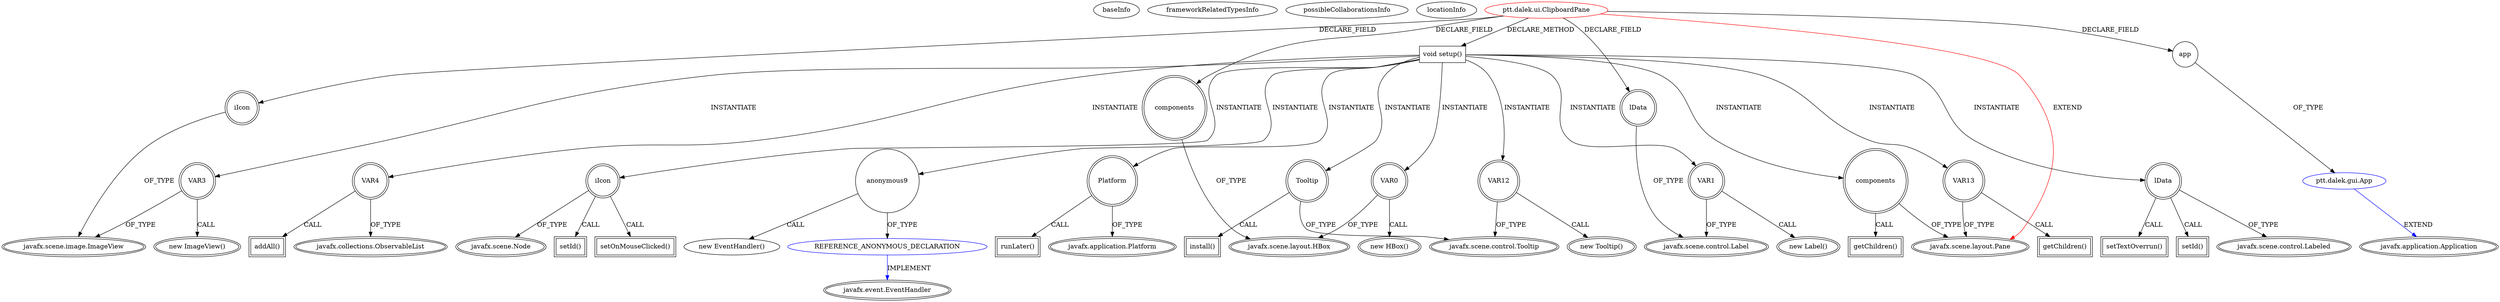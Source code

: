 digraph {
baseInfo[graphId=1051,category="extension_graph",isAnonymous=false,possibleRelation=true]
frameworkRelatedTypesInfo[0="javafx.scene.layout.Pane"]
possibleCollaborationsInfo[0="1051~CLIENT_METHOD_DECLARATION-INSTANTIATION-~javafx.scene.layout.Pane ~javafx.event.EventHandler ~false~true",1="1051~FIELD_DECLARATION-~javafx.scene.layout.Pane ~javafx.application.Application ~false~false"]
locationInfo[projectName="Ollowayne-dalekPTT",filePath="/Ollowayne-dalekPTT/dalekPTT-master/src/ptt/dalek/ui/ClipboardPane.java",contextSignature="ClipboardPane",graphId="1051"]
0[label="ptt.dalek.ui.ClipboardPane",vertexType="ROOT_CLIENT_CLASS_DECLARATION",isFrameworkType=false,color=red]
1[label="javafx.scene.layout.Pane",vertexType="FRAMEWORK_CLASS_TYPE",isFrameworkType=true,peripheries=2]
2[label="app",vertexType="FIELD_DECLARATION",isFrameworkType=false,shape=circle]
3[label="ptt.dalek.gui.App",vertexType="REFERENCE_CLIENT_CLASS_DECLARATION",isFrameworkType=false,color=blue]
4[label="javafx.application.Application",vertexType="FRAMEWORK_CLASS_TYPE",isFrameworkType=true,peripheries=2]
5[label="components",vertexType="FIELD_DECLARATION",isFrameworkType=true,peripheries=2,shape=circle]
6[label="javafx.scene.layout.HBox",vertexType="FRAMEWORK_CLASS_TYPE",isFrameworkType=true,peripheries=2]
7[label="iIcon",vertexType="FIELD_DECLARATION",isFrameworkType=true,peripheries=2,shape=circle]
8[label="javafx.scene.image.ImageView",vertexType="FRAMEWORK_CLASS_TYPE",isFrameworkType=true,peripheries=2]
9[label="lData",vertexType="FIELD_DECLARATION",isFrameworkType=true,peripheries=2,shape=circle]
10[label="javafx.scene.control.Label",vertexType="FRAMEWORK_CLASS_TYPE",isFrameworkType=true,peripheries=2]
11[label="void setup()",vertexType="CLIENT_METHOD_DECLARATION",isFrameworkType=false,shape=box]
13[label="VAR0",vertexType="VARIABLE_EXPRESION",isFrameworkType=true,peripheries=2,shape=circle]
12[label="new HBox()",vertexType="CONSTRUCTOR_CALL",isFrameworkType=true,peripheries=2]
16[label="VAR1",vertexType="VARIABLE_EXPRESION",isFrameworkType=true,peripheries=2,shape=circle]
15[label="new Label()",vertexType="CONSTRUCTOR_CALL",isFrameworkType=true,peripheries=2]
18[label="lData",vertexType="VARIABLE_EXPRESION",isFrameworkType=true,peripheries=2,shape=circle]
20[label="javafx.scene.control.Labeled",vertexType="FRAMEWORK_CLASS_TYPE",isFrameworkType=true,peripheries=2]
19[label="setTextOverrun()",vertexType="INSIDE_CALL",isFrameworkType=true,peripheries=2,shape=box]
22[label="VAR3",vertexType="VARIABLE_EXPRESION",isFrameworkType=true,peripheries=2,shape=circle]
21[label="new ImageView()",vertexType="CONSTRUCTOR_CALL",isFrameworkType=true,peripheries=2]
24[label="VAR4",vertexType="VARIABLE_EXPRESION",isFrameworkType=true,peripheries=2,shape=circle]
26[label="javafx.collections.ObservableList",vertexType="FRAMEWORK_INTERFACE_TYPE",isFrameworkType=true,peripheries=2]
25[label="addAll()",vertexType="INSIDE_CALL",isFrameworkType=true,peripheries=2,shape=box]
27[label="components",vertexType="VARIABLE_EXPRESION",isFrameworkType=true,peripheries=2,shape=circle]
28[label="getChildren()",vertexType="INSIDE_CALL",isFrameworkType=true,peripheries=2,shape=box]
30[label="iIcon",vertexType="VARIABLE_EXPRESION",isFrameworkType=true,peripheries=2,shape=circle]
32[label="javafx.scene.Node",vertexType="FRAMEWORK_CLASS_TYPE",isFrameworkType=true,peripheries=2]
31[label="setId()",vertexType="INSIDE_CALL",isFrameworkType=true,peripheries=2,shape=box]
34[label="setId()",vertexType="INSIDE_CALL",isFrameworkType=true,peripheries=2,shape=box]
36[label="setOnMouseClicked()",vertexType="INSIDE_CALL",isFrameworkType=true,peripheries=2,shape=box]
38[label="anonymous9",vertexType="VARIABLE_EXPRESION",isFrameworkType=false,shape=circle]
39[label="REFERENCE_ANONYMOUS_DECLARATION",vertexType="REFERENCE_ANONYMOUS_DECLARATION",isFrameworkType=false,color=blue]
40[label="javafx.event.EventHandler",vertexType="FRAMEWORK_INTERFACE_TYPE",isFrameworkType=true,peripheries=2]
37[label="new EventHandler()",vertexType="CONSTRUCTOR_CALL",isFrameworkType=false]
41[label="Platform",vertexType="VARIABLE_EXPRESION",isFrameworkType=true,peripheries=2,shape=circle]
43[label="javafx.application.Platform",vertexType="FRAMEWORK_CLASS_TYPE",isFrameworkType=true,peripheries=2]
42[label="runLater()",vertexType="INSIDE_CALL",isFrameworkType=true,peripheries=2,shape=box]
44[label="Tooltip",vertexType="VARIABLE_EXPRESION",isFrameworkType=true,peripheries=2,shape=circle]
46[label="javafx.scene.control.Tooltip",vertexType="FRAMEWORK_CLASS_TYPE",isFrameworkType=true,peripheries=2]
45[label="install()",vertexType="INSIDE_CALL",isFrameworkType=true,peripheries=2,shape=box]
48[label="VAR12",vertexType="VARIABLE_EXPRESION",isFrameworkType=true,peripheries=2,shape=circle]
47[label="new Tooltip()",vertexType="CONSTRUCTOR_CALL",isFrameworkType=true,peripheries=2]
50[label="VAR13",vertexType="VARIABLE_EXPRESION",isFrameworkType=true,peripheries=2,shape=circle]
51[label="getChildren()",vertexType="INSIDE_CALL",isFrameworkType=true,peripheries=2,shape=box]
0->1[label="EXTEND",color=red]
0->2[label="DECLARE_FIELD"]
3->4[label="EXTEND",color=blue]
2->3[label="OF_TYPE"]
0->5[label="DECLARE_FIELD"]
5->6[label="OF_TYPE"]
0->7[label="DECLARE_FIELD"]
7->8[label="OF_TYPE"]
0->9[label="DECLARE_FIELD"]
9->10[label="OF_TYPE"]
0->11[label="DECLARE_METHOD"]
11->13[label="INSTANTIATE"]
13->6[label="OF_TYPE"]
13->12[label="CALL"]
11->16[label="INSTANTIATE"]
16->10[label="OF_TYPE"]
16->15[label="CALL"]
11->18[label="INSTANTIATE"]
18->20[label="OF_TYPE"]
18->19[label="CALL"]
11->22[label="INSTANTIATE"]
22->8[label="OF_TYPE"]
22->21[label="CALL"]
11->24[label="INSTANTIATE"]
24->26[label="OF_TYPE"]
24->25[label="CALL"]
11->27[label="INSTANTIATE"]
27->1[label="OF_TYPE"]
27->28[label="CALL"]
11->30[label="INSTANTIATE"]
30->32[label="OF_TYPE"]
30->31[label="CALL"]
18->34[label="CALL"]
30->36[label="CALL"]
11->38[label="INSTANTIATE"]
39->40[label="IMPLEMENT",color=blue]
38->39[label="OF_TYPE"]
38->37[label="CALL"]
11->41[label="INSTANTIATE"]
41->43[label="OF_TYPE"]
41->42[label="CALL"]
11->44[label="INSTANTIATE"]
44->46[label="OF_TYPE"]
44->45[label="CALL"]
11->48[label="INSTANTIATE"]
48->46[label="OF_TYPE"]
48->47[label="CALL"]
11->50[label="INSTANTIATE"]
50->1[label="OF_TYPE"]
50->51[label="CALL"]
}
